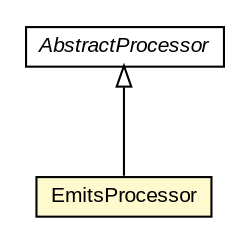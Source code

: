 #!/usr/local/bin/dot
#
# Class diagram 
# Generated by UMLGraph version R5_6-24-gf6e263 (http://www.umlgraph.org/)
#

digraph G {
	edge [fontname="arial",fontsize=10,labelfontname="arial",labelfontsize=10];
	node [fontname="arial",fontsize=10,shape=plaintext];
	nodesep=0.25;
	ranksep=0.5;
	// net.trajano.jetng.apt.internal.EmitsProcessor
	c37 [label=<<table title="net.trajano.jetng.apt.internal.EmitsProcessor" border="0" cellborder="1" cellspacing="0" cellpadding="2" port="p" bgcolor="lemonChiffon" href="./EmitsProcessor.html">
		<tr><td><table border="0" cellspacing="0" cellpadding="1">
<tr><td align="center" balign="center"> EmitsProcessor </td></tr>
		</table></td></tr>
		</table>>, URL="./EmitsProcessor.html", fontname="arial", fontcolor="black", fontsize=10.0];
	//net.trajano.jetng.apt.internal.EmitsProcessor extends javax.annotation.processing.AbstractProcessor
	c40:p -> c37:p [dir=back,arrowtail=empty];
	// javax.annotation.processing.AbstractProcessor
	c40 [label=<<table title="javax.annotation.processing.AbstractProcessor" border="0" cellborder="1" cellspacing="0" cellpadding="2" port="p" href="http://java.sun.com/j2se/1.4.2/docs/api/javax/annotation/processing/AbstractProcessor.html">
		<tr><td><table border="0" cellspacing="0" cellpadding="1">
<tr><td align="center" balign="center"><font face="arial italic"> AbstractProcessor </font></td></tr>
		</table></td></tr>
		</table>>, URL="http://java.sun.com/j2se/1.4.2/docs/api/javax/annotation/processing/AbstractProcessor.html", fontname="arial", fontcolor="black", fontsize=10.0];
}


